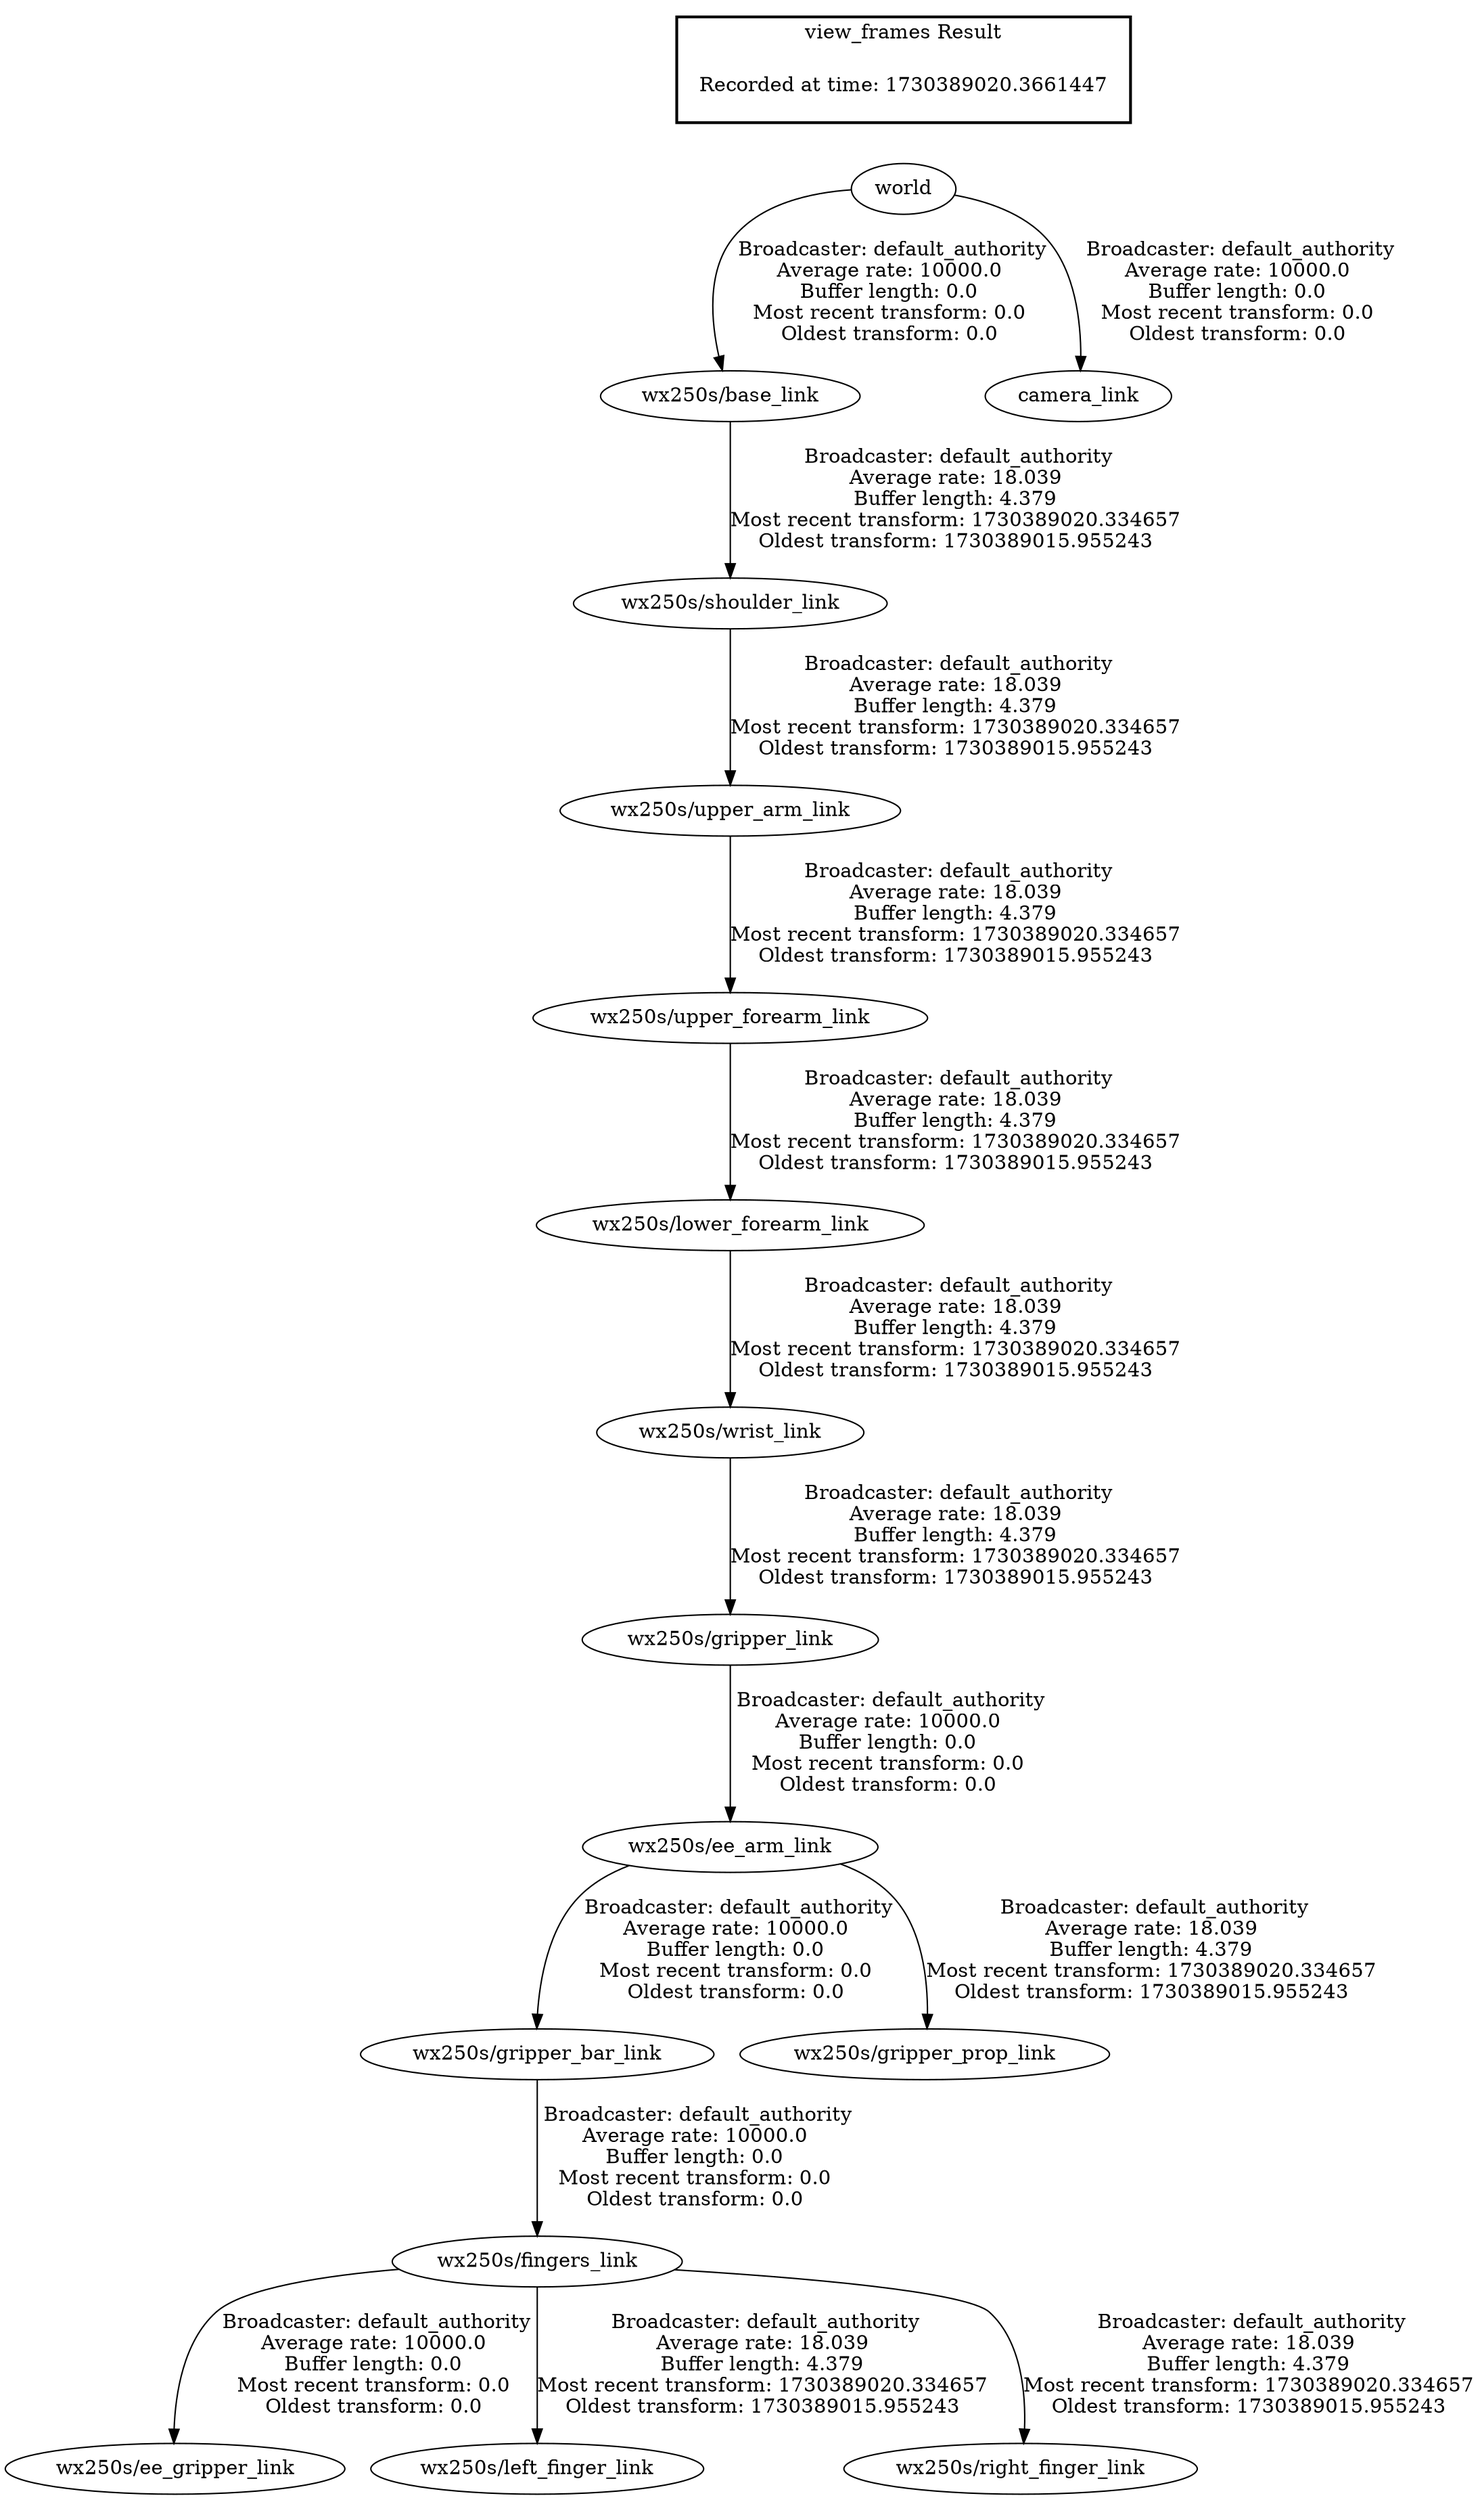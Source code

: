 digraph G {
"world" -> "wx250s/base_link"[label=" Broadcaster: default_authority\nAverage rate: 10000.0\nBuffer length: 0.0\nMost recent transform: 0.0\nOldest transform: 0.0\n"];
"world" -> "camera_link"[label=" Broadcaster: default_authority\nAverage rate: 10000.0\nBuffer length: 0.0\nMost recent transform: 0.0\nOldest transform: 0.0\n"];
"wx250s/gripper_bar_link" -> "wx250s/fingers_link"[label=" Broadcaster: default_authority\nAverage rate: 10000.0\nBuffer length: 0.0\nMost recent transform: 0.0\nOldest transform: 0.0\n"];
"wx250s/gripper_link" -> "wx250s/ee_arm_link"[label=" Broadcaster: default_authority\nAverage rate: 10000.0\nBuffer length: 0.0\nMost recent transform: 0.0\nOldest transform: 0.0\n"];
"wx250s/wrist_link" -> "wx250s/gripper_link"[label=" Broadcaster: default_authority\nAverage rate: 18.039\nBuffer length: 4.379\nMost recent transform: 1730389020.334657\nOldest transform: 1730389015.955243\n"];
"wx250s/ee_arm_link" -> "wx250s/gripper_bar_link"[label=" Broadcaster: default_authority\nAverage rate: 10000.0\nBuffer length: 0.0\nMost recent transform: 0.0\nOldest transform: 0.0\n"];
"wx250s/fingers_link" -> "wx250s/ee_gripper_link"[label=" Broadcaster: default_authority\nAverage rate: 10000.0\nBuffer length: 0.0\nMost recent transform: 0.0\nOldest transform: 0.0\n"];
"wx250s/upper_arm_link" -> "wx250s/upper_forearm_link"[label=" Broadcaster: default_authority\nAverage rate: 18.039\nBuffer length: 4.379\nMost recent transform: 1730389020.334657\nOldest transform: 1730389015.955243\n"];
"wx250s/shoulder_link" -> "wx250s/upper_arm_link"[label=" Broadcaster: default_authority\nAverage rate: 18.039\nBuffer length: 4.379\nMost recent transform: 1730389020.334657\nOldest transform: 1730389015.955243\n"];
"wx250s/upper_forearm_link" -> "wx250s/lower_forearm_link"[label=" Broadcaster: default_authority\nAverage rate: 18.039\nBuffer length: 4.379\nMost recent transform: 1730389020.334657\nOldest transform: 1730389015.955243\n"];
"wx250s/ee_arm_link" -> "wx250s/gripper_prop_link"[label=" Broadcaster: default_authority\nAverage rate: 18.039\nBuffer length: 4.379\nMost recent transform: 1730389020.334657\nOldest transform: 1730389015.955243\n"];
"wx250s/fingers_link" -> "wx250s/left_finger_link"[label=" Broadcaster: default_authority\nAverage rate: 18.039\nBuffer length: 4.379\nMost recent transform: 1730389020.334657\nOldest transform: 1730389015.955243\n"];
"wx250s/fingers_link" -> "wx250s/right_finger_link"[label=" Broadcaster: default_authority\nAverage rate: 18.039\nBuffer length: 4.379\nMost recent transform: 1730389020.334657\nOldest transform: 1730389015.955243\n"];
"wx250s/base_link" -> "wx250s/shoulder_link"[label=" Broadcaster: default_authority\nAverage rate: 18.039\nBuffer length: 4.379\nMost recent transform: 1730389020.334657\nOldest transform: 1730389015.955243\n"];
"wx250s/lower_forearm_link" -> "wx250s/wrist_link"[label=" Broadcaster: default_authority\nAverage rate: 18.039\nBuffer length: 4.379\nMost recent transform: 1730389020.334657\nOldest transform: 1730389015.955243\n"];
edge [style=invis];
 subgraph cluster_legend { style=bold; color=black; label ="view_frames Result";
"Recorded at time: 1730389020.3661447"[ shape=plaintext ] ;
}->"world";
}
